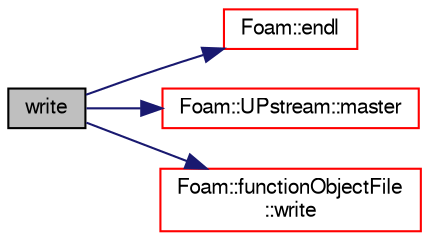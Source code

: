 digraph "write"
{
  bgcolor="transparent";
  edge [fontname="FreeSans",fontsize="10",labelfontname="FreeSans",labelfontsize="10"];
  node [fontname="FreeSans",fontsize="10",shape=record];
  rankdir="LR";
  Node1806 [label="write",height=0.2,width=0.4,color="black", fillcolor="grey75", style="filled", fontcolor="black"];
  Node1806 -> Node1807 [color="midnightblue",fontsize="10",style="solid",fontname="FreeSans"];
  Node1807 [label="Foam::endl",height=0.2,width=0.4,color="red",URL="$a21124.html#a2db8fe02a0d3909e9351bb4275b23ce4",tooltip="Add newline and flush stream. "];
  Node1806 -> Node1809 [color="midnightblue",fontsize="10",style="solid",fontname="FreeSans"];
  Node1809 [label="Foam::UPstream::master",height=0.2,width=0.4,color="red",URL="$a26270.html#a36af549940a0aae3733774649594489f",tooltip="Am I the master process. "];
  Node1806 -> Node1811 [color="midnightblue",fontsize="10",style="solid",fontname="FreeSans"];
  Node1811 [label="Foam::functionObjectFile\l::write",height=0.2,width=0.4,color="red",URL="$a26122.html#aac759501cf6c7895a70eecbef0226ae1",tooltip="Write function. "];
}
